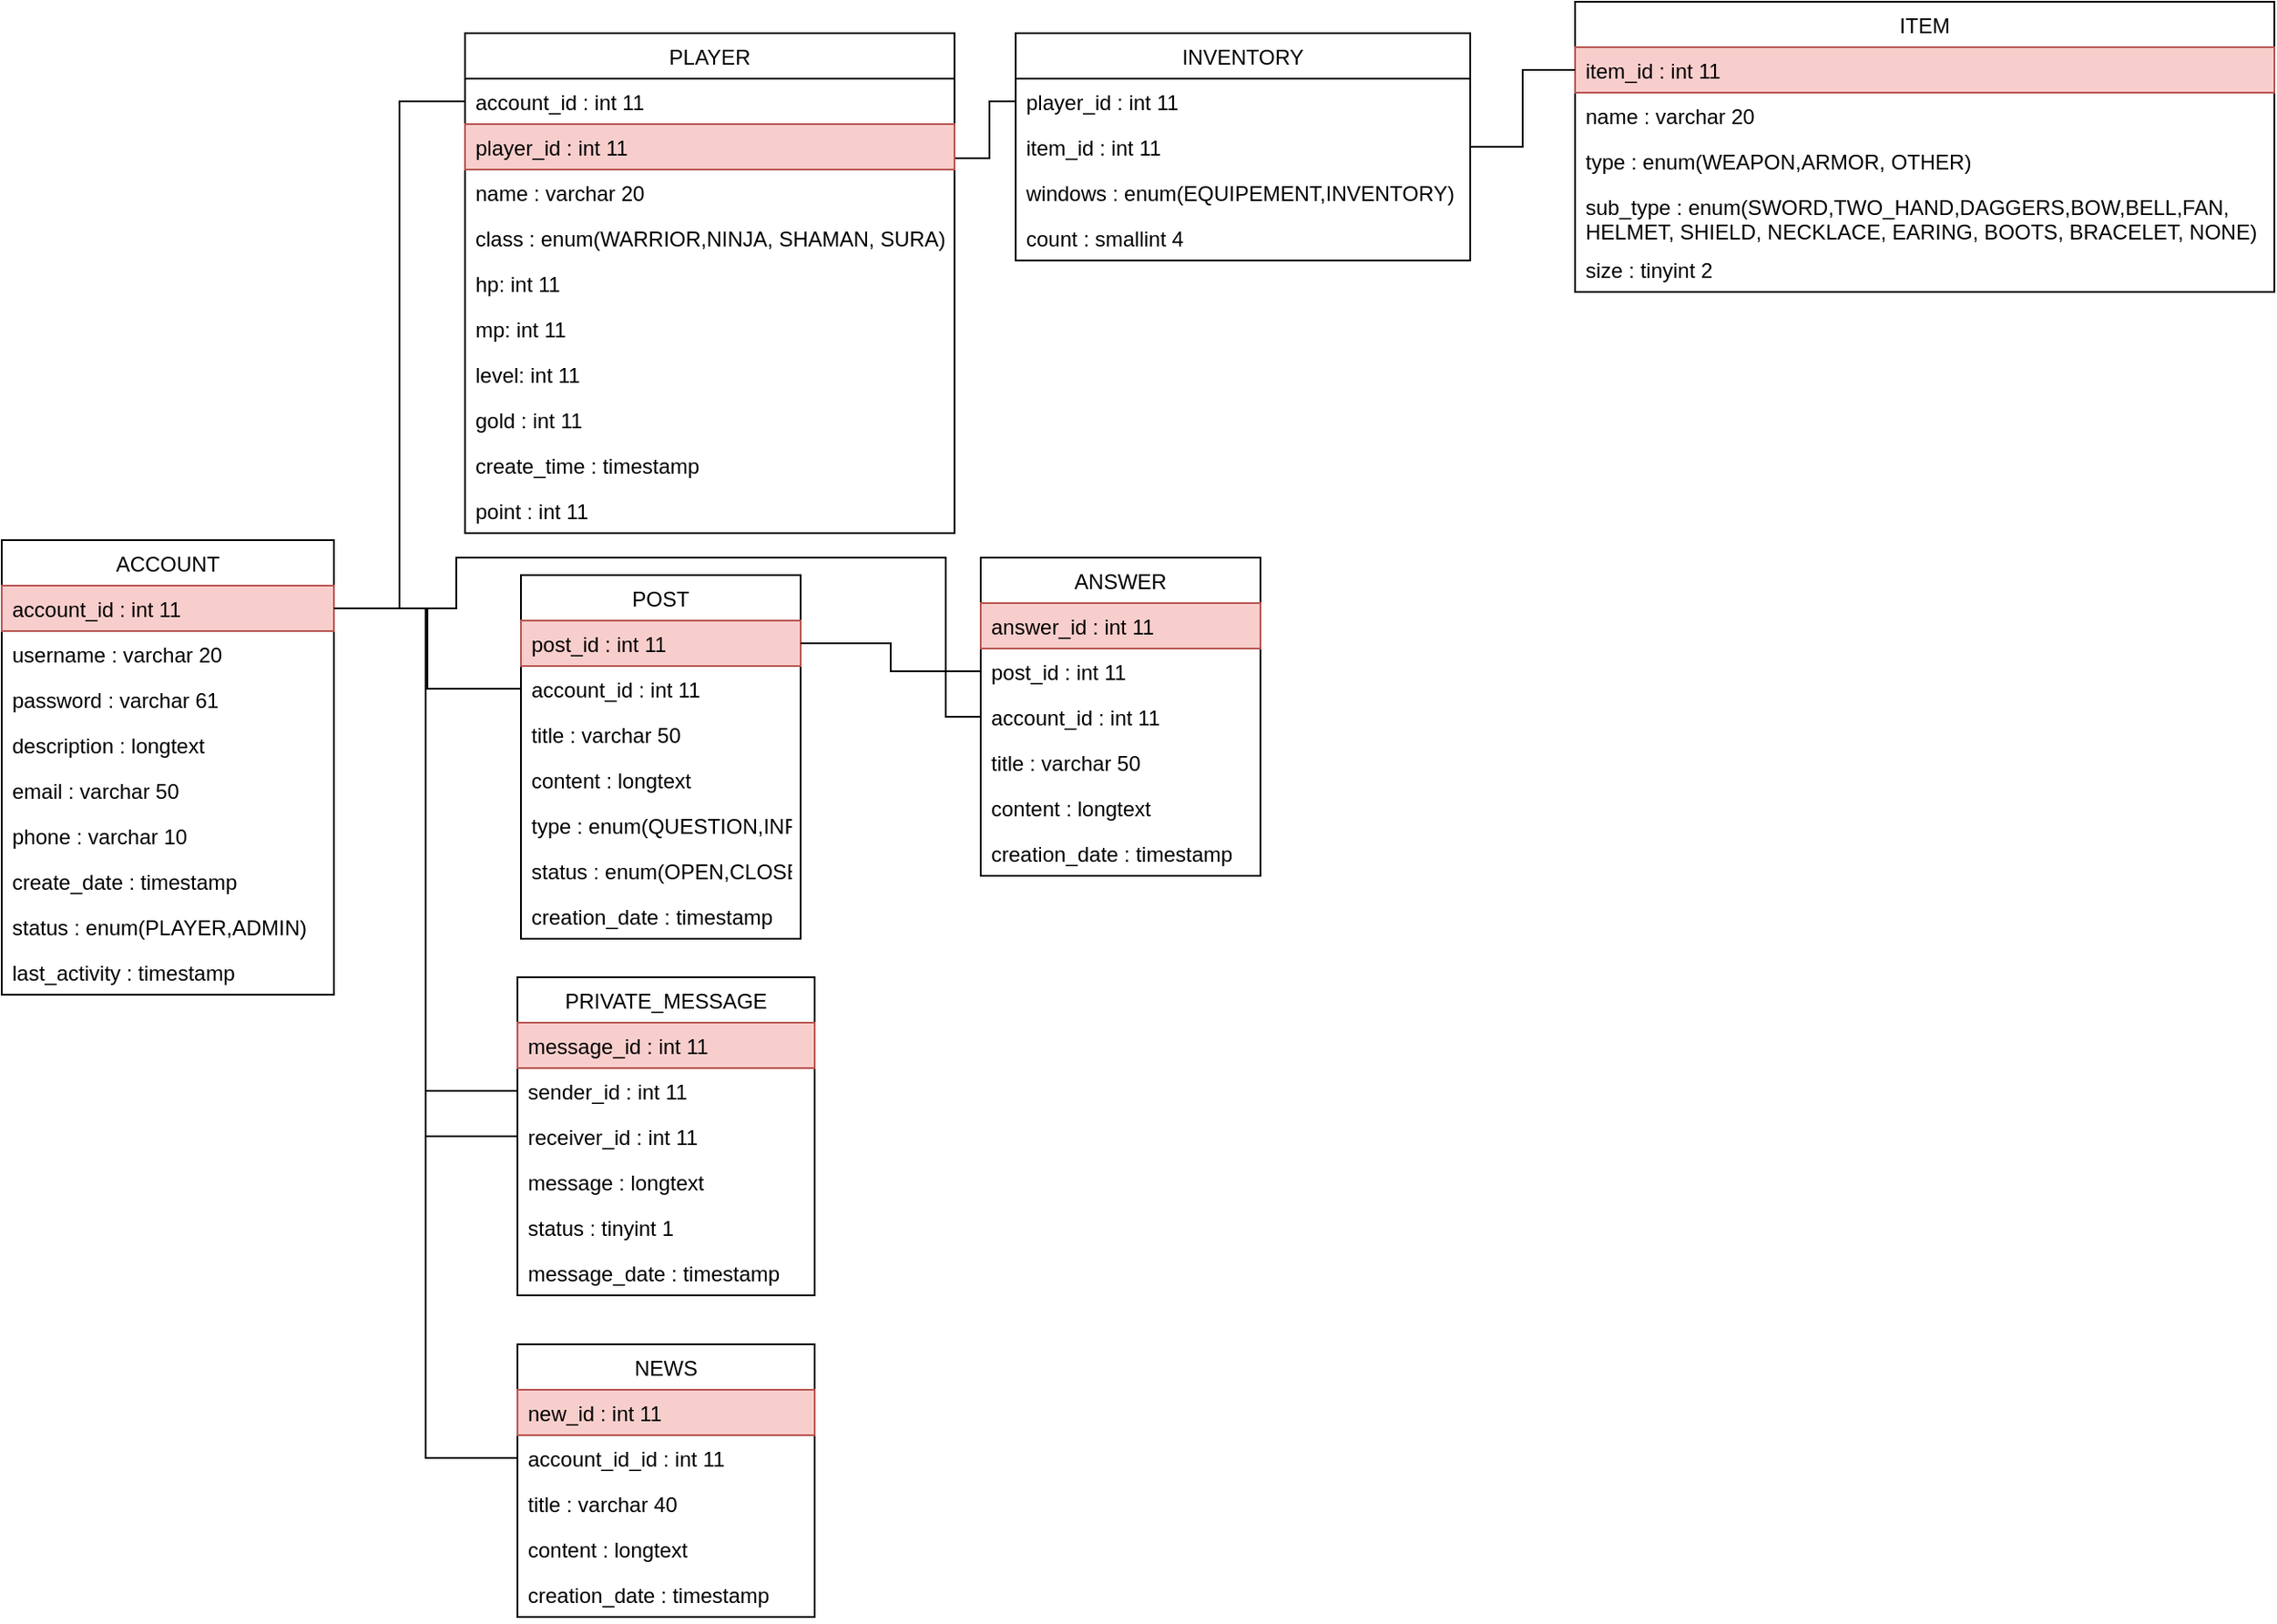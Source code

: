 <mxfile version="13.2.4"><diagram id="GzeptVWO5hWOj0ke8a9R" name="Page-1"><mxGraphModel dx="1422" dy="763" grid="1" gridSize="10" guides="1" tooltips="1" connect="1" arrows="1" fold="1" page="1" pageScale="1" pageWidth="827" pageHeight="1169" math="0" shadow="0"><root><mxCell id="0"/><mxCell id="1" parent="0"/><mxCell id="o64S1CL3qZIYeRxe5Fg0-1" style="edgeStyle=orthogonalEdgeStyle;rounded=0;orthogonalLoop=1;jettySize=auto;html=1;exitX=1;exitY=0.25;exitDx=0;exitDy=0;endArrow=none;endFill=0;" edge="1" parent="1" source="o64S1CL3qZIYeRxe5Fg0-12" target="o64S1CL3qZIYeRxe5Fg0-55"><mxGeometry relative="1" as="geometry"/></mxCell><mxCell id="o64S1CL3qZIYeRxe5Fg0-2" value="ACCOUNT" style="swimlane;fontStyle=0;childLayout=stackLayout;horizontal=1;startSize=26;fillColor=none;horizontalStack=0;resizeParent=1;resizeParentMax=0;resizeLast=0;collapsible=1;marginBottom=0;" vertex="1" parent="1"><mxGeometry x="250" y="623" width="190" height="260" as="geometry"/></mxCell><mxCell id="o64S1CL3qZIYeRxe5Fg0-3" value="account_id : int 11" style="text;strokeColor=#b85450;fillColor=#f8cecc;align=left;verticalAlign=top;spacingLeft=4;spacingRight=4;overflow=hidden;rotatable=0;points=[[0,0.5],[1,0.5]];portConstraint=eastwest;" vertex="1" parent="o64S1CL3qZIYeRxe5Fg0-2"><mxGeometry y="26" width="190" height="26" as="geometry"/></mxCell><mxCell id="o64S1CL3qZIYeRxe5Fg0-4" value="username : varchar 20" style="text;strokeColor=none;fillColor=none;align=left;verticalAlign=top;spacingLeft=4;spacingRight=4;overflow=hidden;rotatable=0;points=[[0,0.5],[1,0.5]];portConstraint=eastwest;" vertex="1" parent="o64S1CL3qZIYeRxe5Fg0-2"><mxGeometry y="52" width="190" height="26" as="geometry"/></mxCell><mxCell id="o64S1CL3qZIYeRxe5Fg0-5" value="password : varchar 61" style="text;strokeColor=none;fillColor=none;align=left;verticalAlign=top;spacingLeft=4;spacingRight=4;overflow=hidden;rotatable=0;points=[[0,0.5],[1,0.5]];portConstraint=eastwest;" vertex="1" parent="o64S1CL3qZIYeRxe5Fg0-2"><mxGeometry y="78" width="190" height="26" as="geometry"/></mxCell><mxCell id="o64S1CL3qZIYeRxe5Fg0-6" value="description : longtext" style="text;strokeColor=none;fillColor=none;align=left;verticalAlign=top;spacingLeft=4;spacingRight=4;overflow=hidden;rotatable=0;points=[[0,0.5],[1,0.5]];portConstraint=eastwest;" vertex="1" parent="o64S1CL3qZIYeRxe5Fg0-2"><mxGeometry y="104" width="190" height="26" as="geometry"/></mxCell><mxCell id="o64S1CL3qZIYeRxe5Fg0-7" value="email : varchar 50" style="text;strokeColor=none;fillColor=none;align=left;verticalAlign=top;spacingLeft=4;spacingRight=4;overflow=hidden;rotatable=0;points=[[0,0.5],[1,0.5]];portConstraint=eastwest;" vertex="1" parent="o64S1CL3qZIYeRxe5Fg0-2"><mxGeometry y="130" width="190" height="26" as="geometry"/></mxCell><mxCell id="o64S1CL3qZIYeRxe5Fg0-8" value="phone : varchar 10" style="text;strokeColor=none;fillColor=none;align=left;verticalAlign=top;spacingLeft=4;spacingRight=4;overflow=hidden;rotatable=0;points=[[0,0.5],[1,0.5]];portConstraint=eastwest;" vertex="1" parent="o64S1CL3qZIYeRxe5Fg0-2"><mxGeometry y="156" width="190" height="26" as="geometry"/></mxCell><mxCell id="o64S1CL3qZIYeRxe5Fg0-9" value="create_date : timestamp" style="text;strokeColor=none;fillColor=none;align=left;verticalAlign=top;spacingLeft=4;spacingRight=4;overflow=hidden;rotatable=0;points=[[0,0.5],[1,0.5]];portConstraint=eastwest;" vertex="1" parent="o64S1CL3qZIYeRxe5Fg0-2"><mxGeometry y="182" width="190" height="26" as="geometry"/></mxCell><mxCell id="o64S1CL3qZIYeRxe5Fg0-10" value="status : enum(PLAYER,ADMIN)" style="text;strokeColor=none;fillColor=none;align=left;verticalAlign=top;spacingLeft=4;spacingRight=4;overflow=hidden;rotatable=0;points=[[0,0.5],[1,0.5]];portConstraint=eastwest;" vertex="1" parent="o64S1CL3qZIYeRxe5Fg0-2"><mxGeometry y="208" width="190" height="26" as="geometry"/></mxCell><mxCell id="o64S1CL3qZIYeRxe5Fg0-11" value="last_activity : timestamp" style="text;strokeColor=none;fillColor=none;align=left;verticalAlign=top;spacingLeft=4;spacingRight=4;overflow=hidden;rotatable=0;points=[[0,0.5],[1,0.5]];portConstraint=eastwest;" vertex="1" parent="o64S1CL3qZIYeRxe5Fg0-2"><mxGeometry y="234" width="190" height="26" as="geometry"/></mxCell><mxCell id="o64S1CL3qZIYeRxe5Fg0-12" value="PLAYER" style="swimlane;fontStyle=0;childLayout=stackLayout;horizontal=1;startSize=26;fillColor=none;horizontalStack=0;resizeParent=1;resizeParentMax=0;resizeLast=0;collapsible=1;marginBottom=0;" vertex="1" parent="1"><mxGeometry x="515" y="333" width="280" height="286" as="geometry"/></mxCell><mxCell id="o64S1CL3qZIYeRxe5Fg0-13" value="account_id : int 11" style="text;strokeColor=none;fillColor=none;align=left;verticalAlign=top;spacingLeft=4;spacingRight=4;overflow=hidden;rotatable=0;points=[[0,0.5],[1,0.5]];portConstraint=eastwest;" vertex="1" parent="o64S1CL3qZIYeRxe5Fg0-12"><mxGeometry y="26" width="280" height="26" as="geometry"/></mxCell><mxCell id="o64S1CL3qZIYeRxe5Fg0-14" value="player_id : int 11" style="text;strokeColor=#b85450;fillColor=#f8cecc;align=left;verticalAlign=top;spacingLeft=4;spacingRight=4;overflow=hidden;rotatable=0;points=[[0,0.5],[1,0.5]];portConstraint=eastwest;" vertex="1" parent="o64S1CL3qZIYeRxe5Fg0-12"><mxGeometry y="52" width="280" height="26" as="geometry"/></mxCell><mxCell id="o64S1CL3qZIYeRxe5Fg0-15" value="name : varchar 20" style="text;strokeColor=none;fillColor=none;align=left;verticalAlign=top;spacingLeft=4;spacingRight=4;overflow=hidden;rotatable=0;points=[[0,0.5],[1,0.5]];portConstraint=eastwest;" vertex="1" parent="o64S1CL3qZIYeRxe5Fg0-12"><mxGeometry y="78" width="280" height="26" as="geometry"/></mxCell><mxCell id="o64S1CL3qZIYeRxe5Fg0-16" value="class : enum(WARRIOR,NINJA, SHAMAN, SURA)" style="text;strokeColor=none;fillColor=none;align=left;verticalAlign=top;spacingLeft=4;spacingRight=4;overflow=hidden;rotatable=0;points=[[0,0.5],[1,0.5]];portConstraint=eastwest;" vertex="1" parent="o64S1CL3qZIYeRxe5Fg0-12"><mxGeometry y="104" width="280" height="26" as="geometry"/></mxCell><mxCell id="o64S1CL3qZIYeRxe5Fg0-17" value="hp: int 11" style="text;strokeColor=none;fillColor=none;align=left;verticalAlign=top;spacingLeft=4;spacingRight=4;overflow=hidden;rotatable=0;points=[[0,0.5],[1,0.5]];portConstraint=eastwest;" vertex="1" parent="o64S1CL3qZIYeRxe5Fg0-12"><mxGeometry y="130" width="280" height="26" as="geometry"/></mxCell><mxCell id="o64S1CL3qZIYeRxe5Fg0-18" value="mp: int 11" style="text;strokeColor=none;fillColor=none;align=left;verticalAlign=top;spacingLeft=4;spacingRight=4;overflow=hidden;rotatable=0;points=[[0,0.5],[1,0.5]];portConstraint=eastwest;" vertex="1" parent="o64S1CL3qZIYeRxe5Fg0-12"><mxGeometry y="156" width="280" height="26" as="geometry"/></mxCell><mxCell id="o64S1CL3qZIYeRxe5Fg0-19" value="level: int 11" style="text;strokeColor=none;fillColor=none;align=left;verticalAlign=top;spacingLeft=4;spacingRight=4;overflow=hidden;rotatable=0;points=[[0,0.5],[1,0.5]];portConstraint=eastwest;" vertex="1" parent="o64S1CL3qZIYeRxe5Fg0-12"><mxGeometry y="182" width="280" height="26" as="geometry"/></mxCell><mxCell id="o64S1CL3qZIYeRxe5Fg0-20" value="gold : int 11" style="text;strokeColor=none;fillColor=none;align=left;verticalAlign=top;spacingLeft=4;spacingRight=4;overflow=hidden;rotatable=0;points=[[0,0.5],[1,0.5]];portConstraint=eastwest;" vertex="1" parent="o64S1CL3qZIYeRxe5Fg0-12"><mxGeometry y="208" width="280" height="26" as="geometry"/></mxCell><mxCell id="o64S1CL3qZIYeRxe5Fg0-21" value="create_time : timestamp" style="text;strokeColor=none;fillColor=none;align=left;verticalAlign=top;spacingLeft=4;spacingRight=4;overflow=hidden;rotatable=0;points=[[0,0.5],[1,0.5]];portConstraint=eastwest;" vertex="1" parent="o64S1CL3qZIYeRxe5Fg0-12"><mxGeometry y="234" width="280" height="26" as="geometry"/></mxCell><mxCell id="o64S1CL3qZIYeRxe5Fg0-22" value="point : int 11" style="text;strokeColor=none;fillColor=none;align=left;verticalAlign=top;spacingLeft=4;spacingRight=4;overflow=hidden;rotatable=0;points=[[0,0.5],[1,0.5]];portConstraint=eastwest;" vertex="1" parent="o64S1CL3qZIYeRxe5Fg0-12"><mxGeometry y="260" width="280" height="26" as="geometry"/></mxCell><mxCell id="o64S1CL3qZIYeRxe5Fg0-23" style="edgeStyle=orthogonalEdgeStyle;rounded=0;orthogonalLoop=1;jettySize=auto;html=1;exitX=1;exitY=0.5;exitDx=0;exitDy=0;entryX=0;entryY=0.5;entryDx=0;entryDy=0;endArrow=none;endFill=0;" edge="1" parent="1" source="o64S1CL3qZIYeRxe5Fg0-3" target="o64S1CL3qZIYeRxe5Fg0-13"><mxGeometry relative="1" as="geometry"/></mxCell><mxCell id="o64S1CL3qZIYeRxe5Fg0-30" value="POST" style="swimlane;fontStyle=0;childLayout=stackLayout;horizontal=1;startSize=26;fillColor=none;horizontalStack=0;resizeParent=1;resizeParentMax=0;resizeLast=0;collapsible=1;marginBottom=0;" vertex="1" parent="1"><mxGeometry x="547" y="643" width="160" height="208" as="geometry"/></mxCell><mxCell id="o64S1CL3qZIYeRxe5Fg0-31" value="post_id : int 11" style="text;strokeColor=#b85450;fillColor=#f8cecc;align=left;verticalAlign=top;spacingLeft=4;spacingRight=4;overflow=hidden;rotatable=0;points=[[0,0.5],[1,0.5]];portConstraint=eastwest;" vertex="1" parent="o64S1CL3qZIYeRxe5Fg0-30"><mxGeometry y="26" width="160" height="26" as="geometry"/></mxCell><mxCell id="o64S1CL3qZIYeRxe5Fg0-32" value="account_id : int 11" style="text;strokeColor=none;fillColor=none;align=left;verticalAlign=top;spacingLeft=4;spacingRight=4;overflow=hidden;rotatable=0;points=[[0,0.5],[1,0.5]];portConstraint=eastwest;" vertex="1" parent="o64S1CL3qZIYeRxe5Fg0-30"><mxGeometry y="52" width="160" height="26" as="geometry"/></mxCell><mxCell id="o64S1CL3qZIYeRxe5Fg0-33" value="title : varchar 50" style="text;strokeColor=none;fillColor=none;align=left;verticalAlign=top;spacingLeft=4;spacingRight=4;overflow=hidden;rotatable=0;points=[[0,0.5],[1,0.5]];portConstraint=eastwest;" vertex="1" parent="o64S1CL3qZIYeRxe5Fg0-30"><mxGeometry y="78" width="160" height="26" as="geometry"/></mxCell><mxCell id="o64S1CL3qZIYeRxe5Fg0-34" value="content : longtext" style="text;strokeColor=none;fillColor=none;align=left;verticalAlign=top;spacingLeft=4;spacingRight=4;overflow=hidden;rotatable=0;points=[[0,0.5],[1,0.5]];portConstraint=eastwest;" vertex="1" parent="o64S1CL3qZIYeRxe5Fg0-30"><mxGeometry y="104" width="160" height="26" as="geometry"/></mxCell><mxCell id="o64S1CL3qZIYeRxe5Fg0-35" value="type : enum(QUESTION,INFO,ANNOUNCEMENT)" style="text;strokeColor=none;fillColor=none;align=left;verticalAlign=top;spacingLeft=4;spacingRight=4;overflow=hidden;rotatable=0;points=[[0,0.5],[1,0.5]];portConstraint=eastwest;" vertex="1" parent="o64S1CL3qZIYeRxe5Fg0-30"><mxGeometry y="130" width="160" height="26" as="geometry"/></mxCell><mxCell id="o64S1CL3qZIYeRxe5Fg0-36" value="status : enum(OPEN,CLOSE)" style="text;strokeColor=none;fillColor=none;align=left;verticalAlign=top;spacingLeft=4;spacingRight=4;overflow=hidden;rotatable=0;points=[[0,0.5],[1,0.5]];portConstraint=eastwest;" vertex="1" parent="o64S1CL3qZIYeRxe5Fg0-30"><mxGeometry y="156" width="160" height="26" as="geometry"/></mxCell><mxCell id="o64S1CL3qZIYeRxe5Fg0-37" value="creation_date : timestamp" style="text;strokeColor=none;fillColor=none;align=left;verticalAlign=top;spacingLeft=4;spacingRight=4;overflow=hidden;rotatable=0;points=[[0,0.5],[1,0.5]];portConstraint=eastwest;" vertex="1" parent="o64S1CL3qZIYeRxe5Fg0-30"><mxGeometry y="182" width="160" height="26" as="geometry"/></mxCell><mxCell id="o64S1CL3qZIYeRxe5Fg0-38" style="edgeStyle=orthogonalEdgeStyle;rounded=0;orthogonalLoop=1;jettySize=auto;html=1;exitX=0;exitY=0.5;exitDx=0;exitDy=0;entryX=1;entryY=0.5;entryDx=0;entryDy=0;endArrow=none;endFill=0;" edge="1" parent="1" source="o64S1CL3qZIYeRxe5Fg0-39" target="o64S1CL3qZIYeRxe5Fg0-3"><mxGeometry relative="1" as="geometry"><Array as="points"><mxPoint x="790" y="724"/><mxPoint x="790" y="633"/><mxPoint x="510" y="633"/><mxPoint x="510" y="662"/></Array></mxGeometry></mxCell><mxCell id="o64S1CL3qZIYeRxe5Fg0-39" value="ANSWER" style="swimlane;fontStyle=0;childLayout=stackLayout;horizontal=1;startSize=26;fillColor=none;horizontalStack=0;resizeParent=1;resizeParentMax=0;resizeLast=0;collapsible=1;marginBottom=0;" vertex="1" parent="1"><mxGeometry x="810" y="633" width="160" height="182" as="geometry"/></mxCell><mxCell id="o64S1CL3qZIYeRxe5Fg0-40" value="answer_id : int 11" style="text;strokeColor=#b85450;fillColor=#f8cecc;align=left;verticalAlign=top;spacingLeft=4;spacingRight=4;overflow=hidden;rotatable=0;points=[[0,0.5],[1,0.5]];portConstraint=eastwest;" vertex="1" parent="o64S1CL3qZIYeRxe5Fg0-39"><mxGeometry y="26" width="160" height="26" as="geometry"/></mxCell><mxCell id="o64S1CL3qZIYeRxe5Fg0-41" value="post_id : int 11" style="text;strokeColor=none;fillColor=none;align=left;verticalAlign=top;spacingLeft=4;spacingRight=4;overflow=hidden;rotatable=0;points=[[0,0.5],[1,0.5]];portConstraint=eastwest;" vertex="1" parent="o64S1CL3qZIYeRxe5Fg0-39"><mxGeometry y="52" width="160" height="26" as="geometry"/></mxCell><mxCell id="o64S1CL3qZIYeRxe5Fg0-42" value="account_id : int 11" style="text;strokeColor=none;fillColor=none;align=left;verticalAlign=top;spacingLeft=4;spacingRight=4;overflow=hidden;rotatable=0;points=[[0,0.5],[1,0.5]];portConstraint=eastwest;" vertex="1" parent="o64S1CL3qZIYeRxe5Fg0-39"><mxGeometry y="78" width="160" height="26" as="geometry"/></mxCell><mxCell id="o64S1CL3qZIYeRxe5Fg0-43" value="title : varchar 50" style="text;strokeColor=none;fillColor=none;align=left;verticalAlign=top;spacingLeft=4;spacingRight=4;overflow=hidden;rotatable=0;points=[[0,0.5],[1,0.5]];portConstraint=eastwest;" vertex="1" parent="o64S1CL3qZIYeRxe5Fg0-39"><mxGeometry y="104" width="160" height="26" as="geometry"/></mxCell><mxCell id="o64S1CL3qZIYeRxe5Fg0-44" value="content : longtext" style="text;strokeColor=none;fillColor=none;align=left;verticalAlign=top;spacingLeft=4;spacingRight=4;overflow=hidden;rotatable=0;points=[[0,0.5],[1,0.5]];portConstraint=eastwest;" vertex="1" parent="o64S1CL3qZIYeRxe5Fg0-39"><mxGeometry y="130" width="160" height="26" as="geometry"/></mxCell><mxCell id="o64S1CL3qZIYeRxe5Fg0-45" value="creation_date : timestamp" style="text;strokeColor=none;fillColor=none;align=left;verticalAlign=top;spacingLeft=4;spacingRight=4;overflow=hidden;rotatable=0;points=[[0,0.5],[1,0.5]];portConstraint=eastwest;" vertex="1" parent="o64S1CL3qZIYeRxe5Fg0-39"><mxGeometry y="156" width="160" height="26" as="geometry"/></mxCell><mxCell id="o64S1CL3qZIYeRxe5Fg0-47" value="PRIVATE_MESSAGE" style="swimlane;fontStyle=0;childLayout=stackLayout;horizontal=1;startSize=26;fillColor=none;horizontalStack=0;resizeParent=1;resizeParentMax=0;resizeLast=0;collapsible=1;marginBottom=0;" vertex="1" parent="1"><mxGeometry x="545" y="873" width="170" height="182" as="geometry"/></mxCell><mxCell id="o64S1CL3qZIYeRxe5Fg0-48" value="message_id : int 11" style="text;strokeColor=#b85450;fillColor=#f8cecc;align=left;verticalAlign=top;spacingLeft=4;spacingRight=4;overflow=hidden;rotatable=0;points=[[0,0.5],[1,0.5]];portConstraint=eastwest;" vertex="1" parent="o64S1CL3qZIYeRxe5Fg0-47"><mxGeometry y="26" width="170" height="26" as="geometry"/></mxCell><mxCell id="o64S1CL3qZIYeRxe5Fg0-49" value="sender_id : int 11" style="text;strokeColor=none;fillColor=none;align=left;verticalAlign=top;spacingLeft=4;spacingRight=4;overflow=hidden;rotatable=0;points=[[0,0.5],[1,0.5]];portConstraint=eastwest;" vertex="1" parent="o64S1CL3qZIYeRxe5Fg0-47"><mxGeometry y="52" width="170" height="26" as="geometry"/></mxCell><mxCell id="o64S1CL3qZIYeRxe5Fg0-50" value="receiver_id : int 11" style="text;strokeColor=none;fillColor=none;align=left;verticalAlign=top;spacingLeft=4;spacingRight=4;overflow=hidden;rotatable=0;points=[[0,0.5],[1,0.5]];portConstraint=eastwest;" vertex="1" parent="o64S1CL3qZIYeRxe5Fg0-47"><mxGeometry y="78" width="170" height="26" as="geometry"/></mxCell><mxCell id="o64S1CL3qZIYeRxe5Fg0-51" value="message : longtext" style="text;strokeColor=none;fillColor=none;align=left;verticalAlign=top;spacingLeft=4;spacingRight=4;overflow=hidden;rotatable=0;points=[[0,0.5],[1,0.5]];portConstraint=eastwest;" vertex="1" parent="o64S1CL3qZIYeRxe5Fg0-47"><mxGeometry y="104" width="170" height="26" as="geometry"/></mxCell><mxCell id="o64S1CL3qZIYeRxe5Fg0-52" value="status : tinyint 1" style="text;strokeColor=none;fillColor=none;align=left;verticalAlign=top;spacingLeft=4;spacingRight=4;overflow=hidden;rotatable=0;points=[[0,0.5],[1,0.5]];portConstraint=eastwest;" vertex="1" parent="o64S1CL3qZIYeRxe5Fg0-47"><mxGeometry y="130" width="170" height="26" as="geometry"/></mxCell><mxCell id="o64S1CL3qZIYeRxe5Fg0-53" value="message_date : timestamp" style="text;strokeColor=none;fillColor=none;align=left;verticalAlign=top;spacingLeft=4;spacingRight=4;overflow=hidden;rotatable=0;points=[[0,0.5],[1,0.5]];portConstraint=eastwest;" vertex="1" parent="o64S1CL3qZIYeRxe5Fg0-47"><mxGeometry y="156" width="170" height="26" as="geometry"/></mxCell><mxCell id="o64S1CL3qZIYeRxe5Fg0-54" value="INVENTORY" style="swimlane;fontStyle=0;childLayout=stackLayout;horizontal=1;startSize=26;fillColor=none;horizontalStack=0;resizeParent=1;resizeParentMax=0;resizeLast=0;collapsible=1;marginBottom=0;" vertex="1" parent="1"><mxGeometry x="830" y="333" width="260" height="130" as="geometry"/></mxCell><mxCell id="o64S1CL3qZIYeRxe5Fg0-55" value="player_id : int 11" style="text;strokeColor=none;fillColor=none;align=left;verticalAlign=top;spacingLeft=4;spacingRight=4;overflow=hidden;rotatable=0;points=[[0,0.5],[1,0.5]];portConstraint=eastwest;" vertex="1" parent="o64S1CL3qZIYeRxe5Fg0-54"><mxGeometry y="26" width="260" height="26" as="geometry"/></mxCell><mxCell id="o64S1CL3qZIYeRxe5Fg0-56" value="item_id : int 11" style="text;strokeColor=none;fillColor=none;align=left;verticalAlign=top;spacingLeft=4;spacingRight=4;overflow=hidden;rotatable=0;points=[[0,0.5],[1,0.5]];portConstraint=eastwest;" vertex="1" parent="o64S1CL3qZIYeRxe5Fg0-54"><mxGeometry y="52" width="260" height="26" as="geometry"/></mxCell><mxCell id="o64S1CL3qZIYeRxe5Fg0-57" value="windows : enum(EQUIPEMENT,INVENTORY)" style="text;strokeColor=none;fillColor=none;align=left;verticalAlign=top;spacingLeft=4;spacingRight=4;overflow=hidden;rotatable=0;points=[[0,0.5],[1,0.5]];portConstraint=eastwest;" vertex="1" parent="o64S1CL3qZIYeRxe5Fg0-54"><mxGeometry y="78" width="260" height="26" as="geometry"/></mxCell><mxCell id="o64S1CL3qZIYeRxe5Fg0-58" value="count : smallint 4" style="text;strokeColor=none;fillColor=none;align=left;verticalAlign=top;spacingLeft=4;spacingRight=4;overflow=hidden;rotatable=0;points=[[0,0.5],[1,0.5]];portConstraint=eastwest;" vertex="1" parent="o64S1CL3qZIYeRxe5Fg0-54"><mxGeometry y="104" width="260" height="26" as="geometry"/></mxCell><mxCell id="o64S1CL3qZIYeRxe5Fg0-24" value="ITEM" style="swimlane;fontStyle=0;childLayout=stackLayout;horizontal=1;startSize=26;fillColor=none;horizontalStack=0;resizeParent=1;resizeParentMax=0;resizeLast=0;collapsible=1;marginBottom=0;" vertex="1" parent="1"><mxGeometry x="1150" y="315" width="400" height="166" as="geometry"/></mxCell><mxCell id="o64S1CL3qZIYeRxe5Fg0-25" value="item_id : int 11" style="text;strokeColor=#b85450;fillColor=#f8cecc;align=left;verticalAlign=top;spacingLeft=4;spacingRight=4;overflow=hidden;rotatable=0;points=[[0,0.5],[1,0.5]];portConstraint=eastwest;" vertex="1" parent="o64S1CL3qZIYeRxe5Fg0-24"><mxGeometry y="26" width="400" height="26" as="geometry"/></mxCell><mxCell id="o64S1CL3qZIYeRxe5Fg0-26" value="name : varchar 20" style="text;strokeColor=none;fillColor=none;align=left;verticalAlign=top;spacingLeft=4;spacingRight=4;overflow=hidden;rotatable=0;points=[[0,0.5],[1,0.5]];portConstraint=eastwest;" vertex="1" parent="o64S1CL3qZIYeRxe5Fg0-24"><mxGeometry y="52" width="400" height="26" as="geometry"/></mxCell><mxCell id="o64S1CL3qZIYeRxe5Fg0-27" value="type : enum(WEAPON,ARMOR, OTHER)" style="text;strokeColor=none;fillColor=none;align=left;verticalAlign=top;spacingLeft=4;spacingRight=4;overflow=hidden;rotatable=0;points=[[0,0.5],[1,0.5]];portConstraint=eastwest;" vertex="1" parent="o64S1CL3qZIYeRxe5Fg0-24"><mxGeometry y="78" width="400" height="26" as="geometry"/></mxCell><mxCell id="o64S1CL3qZIYeRxe5Fg0-28" value="sub_type : enum(SWORD,TWO_HAND,DAGGERS,BOW,BELL,FAN,&#xA;HELMET, SHIELD, NECKLACE, EARING, BOOTS, BRACELET, NONE)" style="text;strokeColor=none;fillColor=none;align=left;verticalAlign=top;spacingLeft=4;spacingRight=4;overflow=hidden;rotatable=0;points=[[0,0.5],[1,0.5]];portConstraint=eastwest;" vertex="1" parent="o64S1CL3qZIYeRxe5Fg0-24"><mxGeometry y="104" width="400" height="36" as="geometry"/></mxCell><mxCell id="o64S1CL3qZIYeRxe5Fg0-29" value="size : tinyint 2" style="text;strokeColor=none;fillColor=none;align=left;verticalAlign=top;spacingLeft=4;spacingRight=4;overflow=hidden;rotatable=0;points=[[0,0.5],[1,0.5]];portConstraint=eastwest;" vertex="1" parent="o64S1CL3qZIYeRxe5Fg0-24"><mxGeometry y="140" width="400" height="26" as="geometry"/></mxCell><mxCell id="o64S1CL3qZIYeRxe5Fg0-59" value="NEWS" style="swimlane;fontStyle=0;childLayout=stackLayout;horizontal=1;startSize=26;fillColor=none;horizontalStack=0;resizeParent=1;resizeParentMax=0;resizeLast=0;collapsible=1;marginBottom=0;" vertex="1" parent="1"><mxGeometry x="545" y="1083" width="170" height="156" as="geometry"/></mxCell><mxCell id="o64S1CL3qZIYeRxe5Fg0-60" value="new_id : int 11" style="text;strokeColor=#b85450;fillColor=#f8cecc;align=left;verticalAlign=top;spacingLeft=4;spacingRight=4;overflow=hidden;rotatable=0;points=[[0,0.5],[1,0.5]];portConstraint=eastwest;" vertex="1" parent="o64S1CL3qZIYeRxe5Fg0-59"><mxGeometry y="26" width="170" height="26" as="geometry"/></mxCell><mxCell id="o64S1CL3qZIYeRxe5Fg0-61" value="account_id_id : int 11" style="text;strokeColor=none;fillColor=none;align=left;verticalAlign=top;spacingLeft=4;spacingRight=4;overflow=hidden;rotatable=0;points=[[0,0.5],[1,0.5]];portConstraint=eastwest;" vertex="1" parent="o64S1CL3qZIYeRxe5Fg0-59"><mxGeometry y="52" width="170" height="26" as="geometry"/></mxCell><mxCell id="o64S1CL3qZIYeRxe5Fg0-62" value="title : varchar 40" style="text;strokeColor=none;fillColor=none;align=left;verticalAlign=top;spacingLeft=4;spacingRight=4;overflow=hidden;rotatable=0;points=[[0,0.5],[1,0.5]];portConstraint=eastwest;" vertex="1" parent="o64S1CL3qZIYeRxe5Fg0-59"><mxGeometry y="78" width="170" height="26" as="geometry"/></mxCell><mxCell id="o64S1CL3qZIYeRxe5Fg0-63" value="content : longtext" style="text;strokeColor=none;fillColor=none;align=left;verticalAlign=top;spacingLeft=4;spacingRight=4;overflow=hidden;rotatable=0;points=[[0,0.5],[1,0.5]];portConstraint=eastwest;" vertex="1" parent="o64S1CL3qZIYeRxe5Fg0-59"><mxGeometry y="104" width="170" height="26" as="geometry"/></mxCell><mxCell id="o64S1CL3qZIYeRxe5Fg0-64" value="creation_date : timestamp" style="text;strokeColor=none;fillColor=none;align=left;verticalAlign=top;spacingLeft=4;spacingRight=4;overflow=hidden;rotatable=0;points=[[0,0.5],[1,0.5]];portConstraint=eastwest;" vertex="1" parent="o64S1CL3qZIYeRxe5Fg0-59"><mxGeometry y="130" width="170" height="26" as="geometry"/></mxCell><mxCell id="o64S1CL3qZIYeRxe5Fg0-65" style="edgeStyle=orthogonalEdgeStyle;rounded=0;orthogonalLoop=1;jettySize=auto;html=1;exitX=1;exitY=0.5;exitDx=0;exitDy=0;entryX=0;entryY=0.5;entryDx=0;entryDy=0;endArrow=none;endFill=0;" edge="1" parent="1" source="o64S1CL3qZIYeRxe5Fg0-3" target="o64S1CL3qZIYeRxe5Fg0-32"><mxGeometry relative="1" as="geometry"/></mxCell><mxCell id="o64S1CL3qZIYeRxe5Fg0-66" style="edgeStyle=orthogonalEdgeStyle;rounded=0;orthogonalLoop=1;jettySize=auto;html=1;exitX=1;exitY=0.5;exitDx=0;exitDy=0;entryX=0;entryY=0.5;entryDx=0;entryDy=0;endArrow=none;endFill=0;" edge="1" parent="1" source="o64S1CL3qZIYeRxe5Fg0-3" target="o64S1CL3qZIYeRxe5Fg0-49"><mxGeometry relative="1" as="geometry"/></mxCell><mxCell id="o64S1CL3qZIYeRxe5Fg0-67" style="edgeStyle=orthogonalEdgeStyle;rounded=0;orthogonalLoop=1;jettySize=auto;html=1;exitX=1;exitY=0.5;exitDx=0;exitDy=0;entryX=0;entryY=0.5;entryDx=0;entryDy=0;endArrow=none;endFill=0;" edge="1" parent="1" source="o64S1CL3qZIYeRxe5Fg0-3" target="o64S1CL3qZIYeRxe5Fg0-50"><mxGeometry relative="1" as="geometry"/></mxCell><mxCell id="o64S1CL3qZIYeRxe5Fg0-68" style="edgeStyle=orthogonalEdgeStyle;rounded=0;orthogonalLoop=1;jettySize=auto;html=1;exitX=1;exitY=0.5;exitDx=0;exitDy=0;entryX=0;entryY=0.5;entryDx=0;entryDy=0;endArrow=none;endFill=0;" edge="1" parent="1" source="o64S1CL3qZIYeRxe5Fg0-3" target="o64S1CL3qZIYeRxe5Fg0-61"><mxGeometry relative="1" as="geometry"/></mxCell><mxCell id="o64S1CL3qZIYeRxe5Fg0-70" style="edgeStyle=orthogonalEdgeStyle;rounded=0;orthogonalLoop=1;jettySize=auto;html=1;exitX=0;exitY=0.5;exitDx=0;exitDy=0;entryX=1;entryY=0.5;entryDx=0;entryDy=0;endArrow=none;endFill=0;" edge="1" parent="1" source="o64S1CL3qZIYeRxe5Fg0-25" target="o64S1CL3qZIYeRxe5Fg0-56"><mxGeometry relative="1" as="geometry"/></mxCell><mxCell id="o64S1CL3qZIYeRxe5Fg0-71" style="edgeStyle=orthogonalEdgeStyle;rounded=0;orthogonalLoop=1;jettySize=auto;html=1;exitX=1;exitY=0.5;exitDx=0;exitDy=0;entryX=0;entryY=0.5;entryDx=0;entryDy=0;endArrow=none;endFill=0;" edge="1" parent="1" source="o64S1CL3qZIYeRxe5Fg0-31" target="o64S1CL3qZIYeRxe5Fg0-41"><mxGeometry relative="1" as="geometry"/></mxCell></root></mxGraphModel></diagram></mxfile>